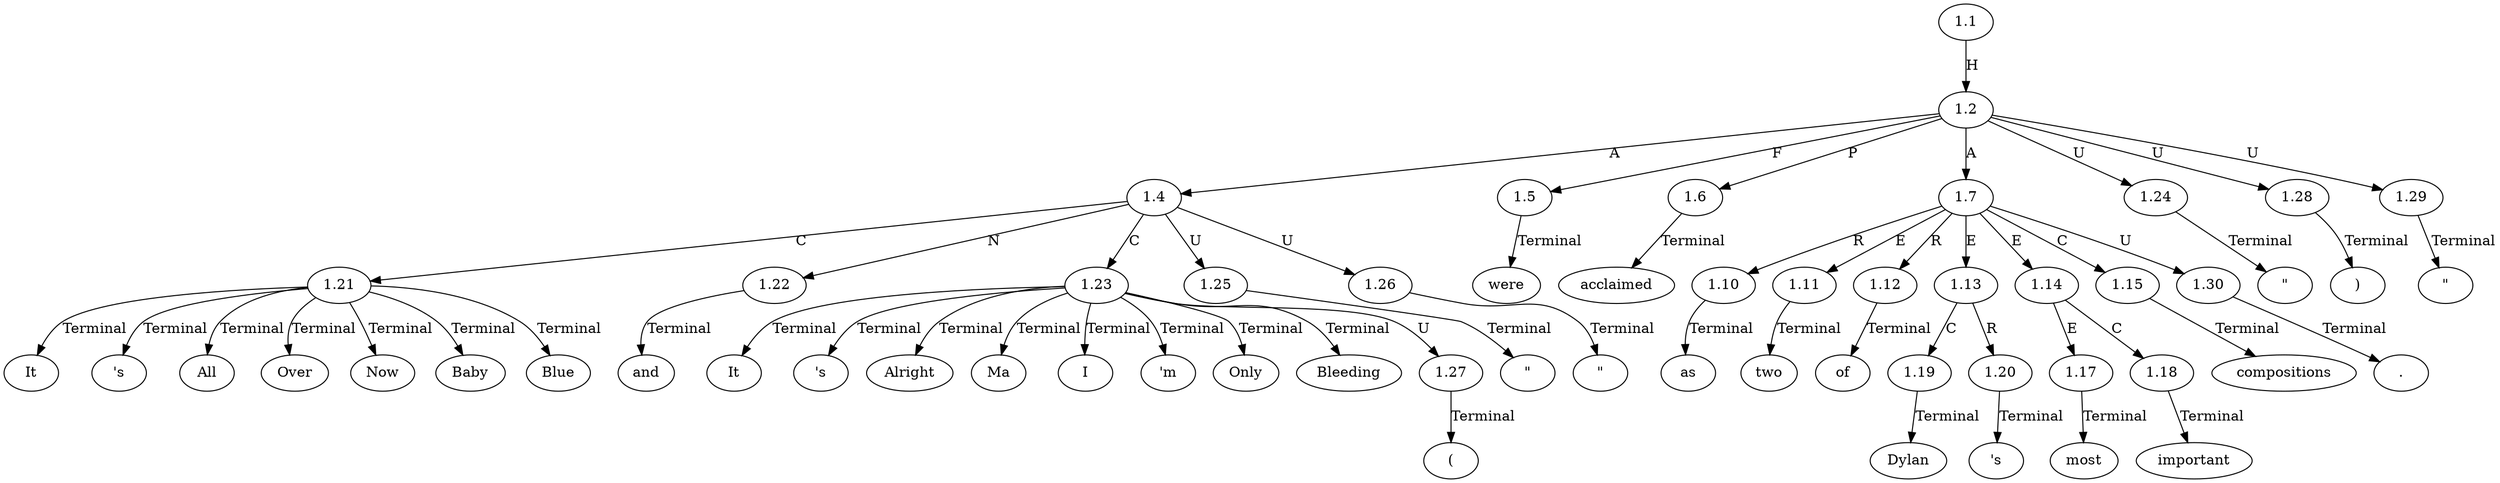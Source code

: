 // Graph
digraph {
	0.1 [label="\"" ordering=out]
	0.10 [label=and ordering=out]
	0.11 [label="\"" ordering=out]
	0.12 [label=It ordering=out]
	0.13 [label="'s" ordering=out]
	0.14 [label=Alright ordering=out]
	0.15 [label=Ma ordering=out]
	0.16 [label="(" ordering=out]
	0.17 [label=I ordering=out]
	0.18 [label="'m" ordering=out]
	0.19 [label=Only ordering=out]
	0.2 [label=It ordering=out]
	0.20 [label=Bleeding ordering=out]
	0.21 [label=")" ordering=out]
	0.22 [label="\"" ordering=out]
	0.23 [label=were ordering=out]
	0.24 [label=acclaimed ordering=out]
	0.25 [label=as ordering=out]
	0.26 [label=two ordering=out]
	0.27 [label=of ordering=out]
	0.28 [label=Dylan ordering=out]
	0.29 [label="'s" ordering=out]
	0.3 [label="'s" ordering=out]
	0.30 [label=most ordering=out]
	0.31 [label=important ordering=out]
	0.32 [label=compositions ordering=out]
	0.33 [label="." ordering=out]
	0.4 [label=All ordering=out]
	0.5 [label=Over ordering=out]
	0.6 [label=Now ordering=out]
	0.7 [label=Baby ordering=out]
	0.8 [label=Blue ordering=out]
	0.9 [label="\"" ordering=out]
	1.1 [label=1.1 ordering=out]
	1.2 [label=1.2 ordering=out]
	1.4 [label=1.4 ordering=out]
	1.5 [label=1.5 ordering=out]
	1.6 [label=1.6 ordering=out]
	1.7 [label=1.7 ordering=out]
	1.10 [label=1.10 ordering=out]
	1.11 [label=1.11 ordering=out]
	1.12 [label=1.12 ordering=out]
	1.13 [label=1.13 ordering=out]
	1.14 [label=1.14 ordering=out]
	1.15 [label=1.15 ordering=out]
	1.17 [label=1.17 ordering=out]
	1.18 [label=1.18 ordering=out]
	1.19 [label=1.19 ordering=out]
	1.20 [label=1.20 ordering=out]
	1.21 [label=1.21 ordering=out]
	1.22 [label=1.22 ordering=out]
	1.23 [label=1.23 ordering=out]
	1.24 [label=1.24 ordering=out]
	1.25 [label=1.25 ordering=out]
	1.26 [label=1.26 ordering=out]
	1.27 [label=1.27 ordering=out]
	1.28 [label=1.28 ordering=out]
	1.29 [label=1.29 ordering=out]
	1.30 [label=1.30 ordering=out]
	1.1 -> 1.2 [label=H ordering=out]
	1.2 -> 1.4 [label=A ordering=out]
	1.2 -> 1.5 [label=F ordering=out]
	1.2 -> 1.6 [label=P ordering=out]
	1.2 -> 1.7 [label=A ordering=out]
	1.2 -> 1.24 [label=U ordering=out]
	1.2 -> 1.28 [label=U ordering=out]
	1.2 -> 1.29 [label=U ordering=out]
	1.4 -> 1.21 [label=C ordering=out]
	1.4 -> 1.22 [label=N ordering=out]
	1.4 -> 1.23 [label=C ordering=out]
	1.4 -> 1.25 [label=U ordering=out]
	1.4 -> 1.26 [label=U ordering=out]
	1.5 -> 0.23 [label=Terminal ordering=out]
	1.6 -> 0.24 [label=Terminal ordering=out]
	1.7 -> 1.10 [label=R ordering=out]
	1.7 -> 1.11 [label=E ordering=out]
	1.7 -> 1.12 [label=R ordering=out]
	1.7 -> 1.13 [label=E ordering=out]
	1.7 -> 1.14 [label=E ordering=out]
	1.7 -> 1.15 [label=C ordering=out]
	1.7 -> 1.30 [label=U ordering=out]
	1.10 -> 0.25 [label=Terminal ordering=out]
	1.11 -> 0.26 [label=Terminal ordering=out]
	1.12 -> 0.27 [label=Terminal ordering=out]
	1.13 -> 1.19 [label=C ordering=out]
	1.13 -> 1.20 [label=R ordering=out]
	1.14 -> 1.17 [label=E ordering=out]
	1.14 -> 1.18 [label=C ordering=out]
	1.15 -> 0.32 [label=Terminal ordering=out]
	1.17 -> 0.30 [label=Terminal ordering=out]
	1.18 -> 0.31 [label=Terminal ordering=out]
	1.19 -> 0.28 [label=Terminal ordering=out]
	1.20 -> 0.29 [label=Terminal ordering=out]
	1.21 -> 0.2 [label=Terminal ordering=out]
	1.21 -> 0.3 [label=Terminal ordering=out]
	1.21 -> 0.4 [label=Terminal ordering=out]
	1.21 -> 0.5 [label=Terminal ordering=out]
	1.21 -> 0.6 [label=Terminal ordering=out]
	1.21 -> 0.7 [label=Terminal ordering=out]
	1.21 -> 0.8 [label=Terminal ordering=out]
	1.22 -> 0.10 [label=Terminal ordering=out]
	1.23 -> 0.12 [label=Terminal ordering=out]
	1.23 -> 0.13 [label=Terminal ordering=out]
	1.23 -> 0.14 [label=Terminal ordering=out]
	1.23 -> 0.15 [label=Terminal ordering=out]
	1.23 -> 0.17 [label=Terminal ordering=out]
	1.23 -> 0.18 [label=Terminal ordering=out]
	1.23 -> 0.19 [label=Terminal ordering=out]
	1.23 -> 0.20 [label=Terminal ordering=out]
	1.23 -> 1.27 [label=U ordering=out]
	1.24 -> 0.1 [label=Terminal ordering=out]
	1.25 -> 0.9 [label=Terminal ordering=out]
	1.26 -> 0.11 [label=Terminal ordering=out]
	1.27 -> 0.16 [label=Terminal ordering=out]
	1.28 -> 0.21 [label=Terminal ordering=out]
	1.29 -> 0.22 [label=Terminal ordering=out]
	1.30 -> 0.33 [label=Terminal ordering=out]
}
